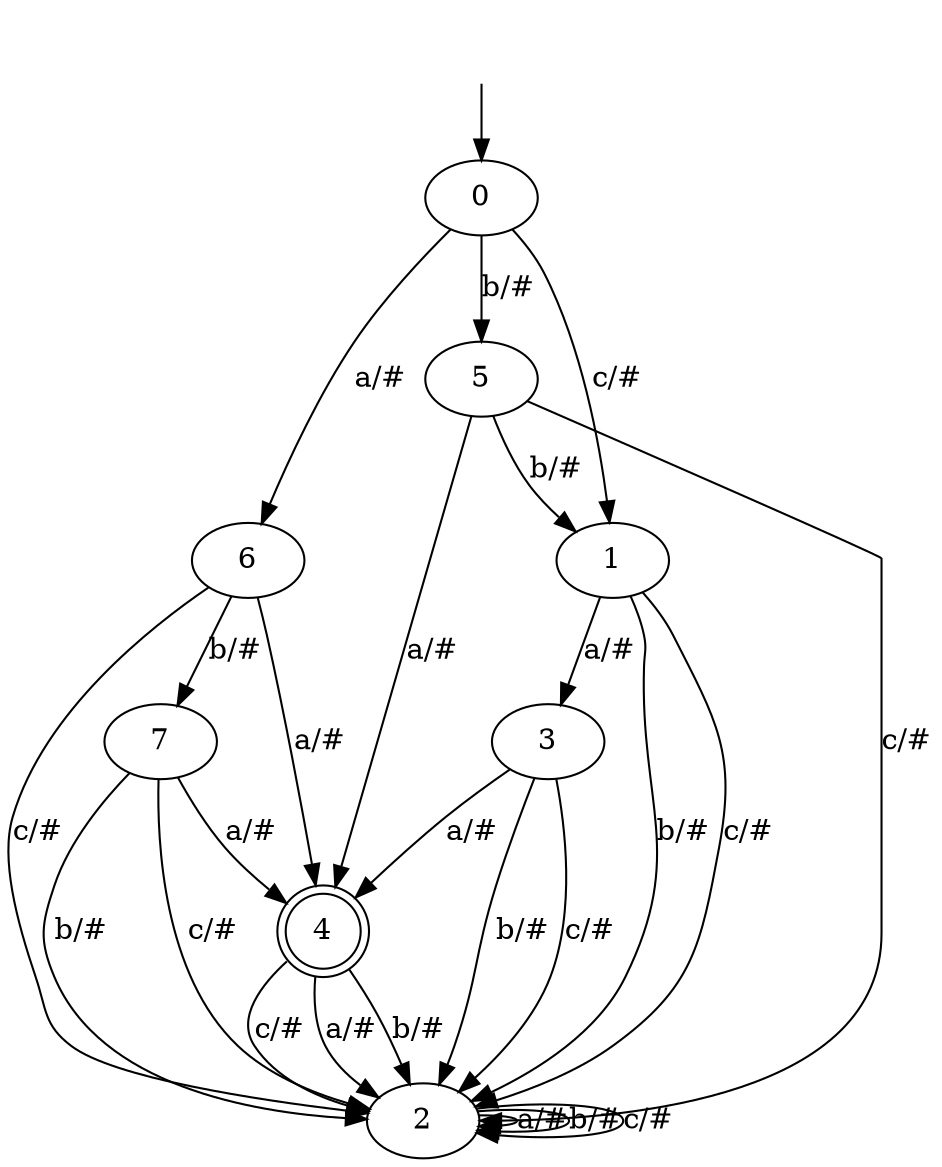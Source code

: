 digraph G {
	"" [shape=none]
	4 [shape=doublecircle]
	"" ->0
	0 -> 6[label="a/#"];
	0 -> 5[label="b/#"];
	0 -> 1[label="c/#"];
	1 -> 3[label="a/#"];
	1 -> 2[label="b/#"];
	1 -> 2[label="c/#"];
	2 -> 2[label="a/#"];
	2 -> 2[label="b/#"];
	2 -> 2[label="c/#"];
	3 -> 4[label="a/#"];
	3 -> 2[label="b/#"];
	3 -> 2[label="c/#"];
	4 -> 2[label="a/#"];
	4 -> 2[label="b/#"];
	4 -> 2[label="c/#"];
	5 -> 4[label="a/#"];
	5 -> 1[label="b/#"];
	5 -> 2[label="c/#"];
	6 -> 4[label="a/#"];
	6 -> 7[label="b/#"];
	6 -> 2[label="c/#"];
	7 -> 4[label="a/#"];
	7 -> 2[label="b/#"];
	7 -> 2[label="c/#"];
}